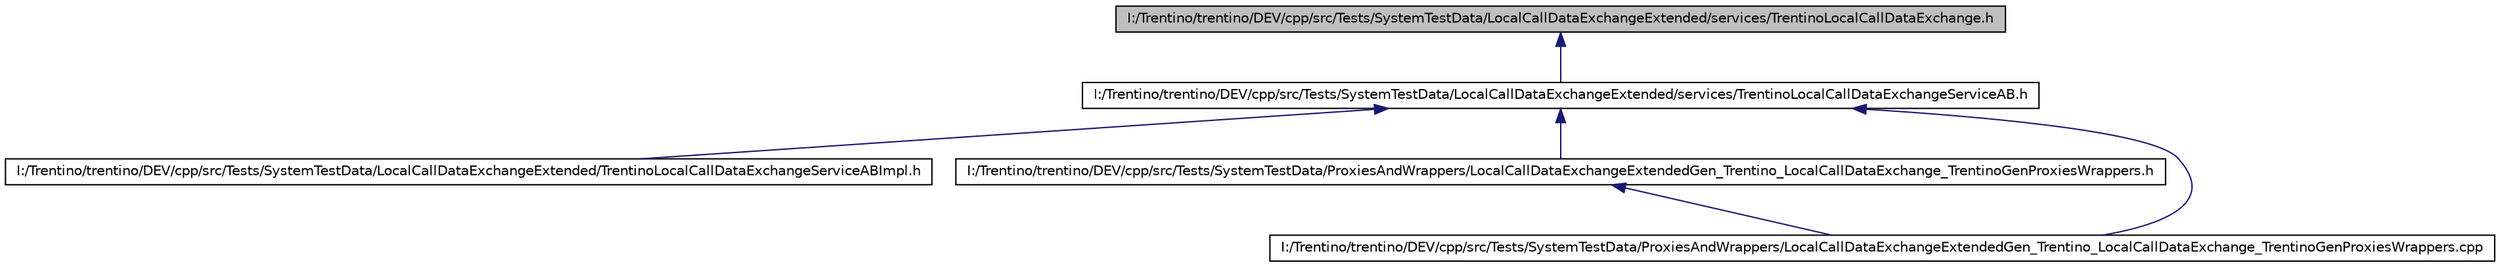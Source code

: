 digraph G
{
  edge [fontname="Helvetica",fontsize="10",labelfontname="Helvetica",labelfontsize="10"];
  node [fontname="Helvetica",fontsize="10",shape=record];
  Node1 [label="I:/Trentino/trentino/DEV/cpp/src/Tests/SystemTestData/LocalCallDataExchangeExtended/services/TrentinoLocalCallDataExchange.h",height=0.2,width=0.4,color="black", fillcolor="grey75", style="filled" fontcolor="black"];
  Node1 -> Node2 [dir="back",color="midnightblue",fontsize="10",style="solid",fontname="Helvetica"];
  Node2 [label="I:/Trentino/trentino/DEV/cpp/src/Tests/SystemTestData/LocalCallDataExchangeExtended/services/TrentinoLocalCallDataExchangeServiceAB.h",height=0.2,width=0.4,color="black", fillcolor="white", style="filled",URL="$_system_test_data_2_local_call_data_exchange_extended_2services_2_trentino_local_call_data_exchange_service_a_b_8h.html"];
  Node2 -> Node3 [dir="back",color="midnightblue",fontsize="10",style="solid",fontname="Helvetica"];
  Node3 [label="I:/Trentino/trentino/DEV/cpp/src/Tests/SystemTestData/LocalCallDataExchangeExtended/TrentinoLocalCallDataExchangeServiceABImpl.h",height=0.2,width=0.4,color="black", fillcolor="white", style="filled",URL="$_system_test_data_2_local_call_data_exchange_extended_2_trentino_local_call_data_exchange_service_a_b_impl_8h.html"];
  Node2 -> Node4 [dir="back",color="midnightblue",fontsize="10",style="solid",fontname="Helvetica"];
  Node4 [label="I:/Trentino/trentino/DEV/cpp/src/Tests/SystemTestData/ProxiesAndWrappers/LocalCallDataExchangeExtendedGen_Trentino_LocalCallDataExchange_TrentinoGenProxiesWrappers.h",height=0.2,width=0.4,color="black", fillcolor="white", style="filled",URL="$_local_call_data_exchange_extended_gen___trentino___local_call_data_exchange___trentino_gen_proxies_wrappers_8h.html"];
  Node4 -> Node5 [dir="back",color="midnightblue",fontsize="10",style="solid",fontname="Helvetica"];
  Node5 [label="I:/Trentino/trentino/DEV/cpp/src/Tests/SystemTestData/ProxiesAndWrappers/LocalCallDataExchangeExtendedGen_Trentino_LocalCallDataExchange_TrentinoGenProxiesWrappers.cpp",height=0.2,width=0.4,color="black", fillcolor="white", style="filled",URL="$_local_call_data_exchange_extended_gen___trentino___local_call_data_exchange___trentino_gen_proxies_wrappers_8cpp.html"];
  Node2 -> Node5 [dir="back",color="midnightblue",fontsize="10",style="solid",fontname="Helvetica"];
}
